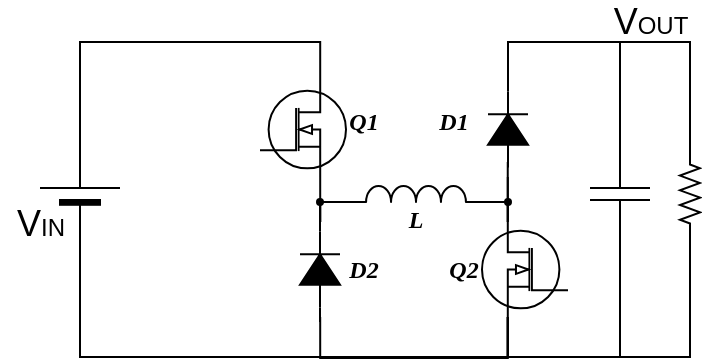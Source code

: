 <mxfile version="14.4.9" type="github">
  <diagram name="Page-1" id="7e0a89b8-554c-2b80-1dc8-d5c74ca68de4">
    <mxGraphModel dx="257" dy="278" grid="1" gridSize="10" guides="1" tooltips="1" connect="1" arrows="1" fold="1" page="1" pageScale="1" pageWidth="1100" pageHeight="850" background="#ffffff" math="0" shadow="0">
      <root>
        <mxCell id="0" />
        <mxCell id="1" parent="0" />
        <mxCell id="vQyk7njVp_EDFB5Mr1hZ-22" style="edgeStyle=orthogonalEdgeStyle;rounded=0;orthogonalLoop=1;jettySize=auto;html=1;exitX=0.7;exitY=0;exitDx=0;exitDy=0;exitPerimeter=0;entryX=1;entryY=0.5;entryDx=0;entryDy=0;entryPerimeter=0;endArrow=none;endFill=0;endSize=5;strokeColor=#000000;strokeWidth=1;" edge="1" parent="1" source="vQyk7njVp_EDFB5Mr1hZ-1" target="vQyk7njVp_EDFB5Mr1hZ-21">
          <mxGeometry relative="1" as="geometry" />
        </mxCell>
        <mxCell id="vQyk7njVp_EDFB5Mr1hZ-1" value="" style="verticalLabelPosition=bottom;shadow=0;dashed=0;align=center;html=1;verticalAlign=top;shape=mxgraph.electrical.mosfets1.n-channel_mosfet_1;strokeWidth=1;direction=west;flipH=1;flipV=1;" vertex="1" parent="1">
          <mxGeometry x="370" y="560" width="43" height="47.5" as="geometry" />
        </mxCell>
        <mxCell id="vQyk7njVp_EDFB5Mr1hZ-7" style="edgeStyle=orthogonalEdgeStyle;rounded=0;orthogonalLoop=1;jettySize=auto;html=1;exitX=0.7;exitY=0;exitDx=0;exitDy=0;exitPerimeter=0;entryX=0.7;entryY=1;entryDx=0;entryDy=0;entryPerimeter=0;endArrow=none;endFill=0;endSize=5;strokeColor=#000000;strokeWidth=1;" edge="1" parent="1" target="vQyk7njVp_EDFB5Mr1hZ-1">
          <mxGeometry relative="1" as="geometry">
            <mxPoint x="400.1" y="630" as="sourcePoint" />
          </mxGeometry>
        </mxCell>
        <mxCell id="vQyk7njVp_EDFB5Mr1hZ-20" style="edgeStyle=orthogonalEdgeStyle;rounded=0;orthogonalLoop=1;jettySize=auto;html=1;exitX=0.7;exitY=1;exitDx=0;exitDy=0;exitPerimeter=0;entryX=0.7;entryY=1;entryDx=0;entryDy=0;entryPerimeter=0;endArrow=none;endFill=0;endSize=5;strokeColor=#000000;strokeWidth=1;" edge="1" parent="1" target="vQyk7njVp_EDFB5Mr1hZ-4">
          <mxGeometry relative="1" as="geometry">
            <mxPoint x="400.1" y="677.5" as="sourcePoint" />
            <Array as="points">
              <mxPoint x="400" y="698" />
              <mxPoint x="494" y="698" />
            </Array>
          </mxGeometry>
        </mxCell>
        <mxCell id="vQyk7njVp_EDFB5Mr1hZ-9" style="edgeStyle=orthogonalEdgeStyle;rounded=0;orthogonalLoop=1;jettySize=auto;html=1;exitX=0.7;exitY=0;exitDx=0;exitDy=0;exitPerimeter=0;entryX=0.7;entryY=1;entryDx=0;entryDy=0;entryPerimeter=0;endArrow=none;endFill=0;endSize=5;strokeColor=#000000;strokeWidth=1;" edge="1" parent="1" source="vQyk7njVp_EDFB5Mr1hZ-4">
          <mxGeometry relative="1" as="geometry">
            <mxPoint x="493.9" y="607.5" as="targetPoint" />
          </mxGeometry>
        </mxCell>
        <mxCell id="vQyk7njVp_EDFB5Mr1hZ-36" style="edgeStyle=orthogonalEdgeStyle;rounded=0;orthogonalLoop=1;jettySize=auto;html=1;exitX=0.7;exitY=1;exitDx=0;exitDy=0;exitPerimeter=0;entryX=1;entryY=0.5;entryDx=0;entryDy=0;entryPerimeter=0;endArrow=none;endFill=0;endSize=5;strokeColor=#000000;strokeWidth=1;" edge="1" parent="1" source="vQyk7njVp_EDFB5Mr1hZ-4" target="vQyk7njVp_EDFB5Mr1hZ-33">
          <mxGeometry relative="1" as="geometry" />
        </mxCell>
        <mxCell id="vQyk7njVp_EDFB5Mr1hZ-41" style="edgeStyle=orthogonalEdgeStyle;rounded=0;orthogonalLoop=1;jettySize=auto;html=1;exitX=0.7;exitY=0;exitDx=0;exitDy=0;exitPerimeter=0;entryX=0.072;entryY=0.494;entryDx=0;entryDy=0;entryPerimeter=0;endArrow=none;endFill=0;endSize=5;strokeColor=#000000;strokeWidth=1;" edge="1" parent="1" source="vQyk7njVp_EDFB5Mr1hZ-4" target="vQyk7njVp_EDFB5Mr1hZ-40">
          <mxGeometry relative="1" as="geometry" />
        </mxCell>
        <mxCell id="vQyk7njVp_EDFB5Mr1hZ-4" value="" style="verticalLabelPosition=bottom;shadow=0;dashed=0;align=center;html=1;verticalAlign=top;shape=mxgraph.electrical.mosfets1.n-channel_mosfet_1;strokeWidth=1;direction=west;flipH=0;flipV=1;" vertex="1" parent="1">
          <mxGeometry x="481" y="630" width="43" height="47.5" as="geometry" />
        </mxCell>
        <mxCell id="vQyk7njVp_EDFB5Mr1hZ-18" style="edgeStyle=orthogonalEdgeStyle;rounded=0;orthogonalLoop=1;jettySize=auto;html=1;exitX=0;exitY=1;exitDx=0;exitDy=0;exitPerimeter=0;entryX=0.7;entryY=0;entryDx=0;entryDy=0;entryPerimeter=0;endArrow=none;endFill=0;endSize=5;strokeColor=#000000;strokeWidth=1;" edge="1" parent="1">
          <mxGeometry relative="1" as="geometry">
            <mxPoint x="421" y="620.0" as="sourcePoint" />
            <mxPoint x="400.1" y="630" as="targetPoint" />
          </mxGeometry>
        </mxCell>
        <mxCell id="vQyk7njVp_EDFB5Mr1hZ-19" style="edgeStyle=orthogonalEdgeStyle;rounded=0;orthogonalLoop=1;jettySize=auto;html=1;exitX=1;exitY=1;exitDx=0;exitDy=0;exitPerimeter=0;entryX=0.7;entryY=0;entryDx=0;entryDy=0;entryPerimeter=0;endArrow=none;endFill=0;endSize=5;strokeColor=#000000;strokeWidth=1;" edge="1" parent="1" target="vQyk7njVp_EDFB5Mr1hZ-4">
          <mxGeometry relative="1" as="geometry">
            <mxPoint x="476" y="620.0" as="sourcePoint" />
          </mxGeometry>
        </mxCell>
        <mxCell id="vQyk7njVp_EDFB5Mr1hZ-6" value="" style="pointerEvents=1;verticalLabelPosition=bottom;shadow=0;dashed=0;align=center;html=1;verticalAlign=top;shape=mxgraph.electrical.inductors.inductor_3;strokeWidth=1;direction=east;" vertex="1" parent="1">
          <mxGeometry x="409" y="612" width="78" height="8" as="geometry" />
        </mxCell>
        <mxCell id="vQyk7njVp_EDFB5Mr1hZ-14" value="" style="ellipse;whiteSpace=wrap;html=1;aspect=fixed;shadow=0;dashed=0;strokeWidth=2;" vertex="1" parent="1">
          <mxGeometry x="399" y="619" width="2" height="2" as="geometry" />
        </mxCell>
        <mxCell id="vQyk7njVp_EDFB5Mr1hZ-15" value="" style="ellipse;whiteSpace=wrap;html=1;aspect=fixed;shadow=0;dashed=0;strokeWidth=2;" vertex="1" parent="1">
          <mxGeometry x="493" y="619" width="2" height="2" as="geometry" />
        </mxCell>
        <mxCell id="vQyk7njVp_EDFB5Mr1hZ-48" style="edgeStyle=orthogonalEdgeStyle;rounded=0;orthogonalLoop=1;jettySize=auto;html=1;exitX=0;exitY=0.5;exitDx=0;exitDy=0;exitPerimeter=0;entryX=0.7;entryY=1;entryDx=0;entryDy=0;entryPerimeter=0;endArrow=none;endFill=0;endSize=5;strokeColor=#000000;strokeWidth=1;" edge="1" parent="1" source="vQyk7njVp_EDFB5Mr1hZ-21" target="vQyk7njVp_EDFB5Mr1hZ-4">
          <mxGeometry relative="1" as="geometry" />
        </mxCell>
        <mxCell id="vQyk7njVp_EDFB5Mr1hZ-21" value="" style="verticalLabelPosition=bottom;shadow=0;dashed=0;align=center;fillColor=#000000;html=1;verticalAlign=top;strokeWidth=1;shape=mxgraph.electrical.miscellaneous.monocell_battery;rounded=1;comic=0;labelBackgroundColor=none;fontFamily=Verdana;fontSize=12;flipH=1;direction=north;" vertex="1" parent="1">
          <mxGeometry x="260" y="586" width="40" height="60" as="geometry" />
        </mxCell>
        <mxCell id="vQyk7njVp_EDFB5Mr1hZ-24" value="&lt;font style=&quot;font-size: 18px&quot;&gt;V&lt;/font&gt;&lt;font style=&quot;font-size: 12px&quot;&gt;IN&lt;/font&gt;" style="text;html=1;align=center;verticalAlign=middle;resizable=0;points=[];autosize=1;" vertex="1" parent="1">
          <mxGeometry x="240" y="621" width="40" height="20" as="geometry" />
        </mxCell>
        <mxCell id="vQyk7njVp_EDFB5Mr1hZ-25" value="&lt;font face=&quot;Times New Roman&quot;&gt;&lt;i&gt;&lt;b&gt;Q1&lt;/b&gt;&lt;/i&gt;&lt;/font&gt;" style="text;html=1;strokeColor=none;fillColor=none;align=center;verticalAlign=middle;whiteSpace=wrap;rounded=0;" vertex="1" parent="1">
          <mxGeometry x="402" y="570" width="40" height="20" as="geometry" />
        </mxCell>
        <mxCell id="vQyk7njVp_EDFB5Mr1hZ-28" value="&lt;font face=&quot;Times New Roman&quot;&gt;&lt;i&gt;&lt;b&gt;Q2&lt;/b&gt;&lt;/i&gt;&lt;/font&gt;" style="text;html=1;strokeColor=none;fillColor=none;align=center;verticalAlign=middle;whiteSpace=wrap;rounded=0;" vertex="1" parent="1">
          <mxGeometry x="452" y="643.75" width="40" height="20" as="geometry" />
        </mxCell>
        <mxCell id="vQyk7njVp_EDFB5Mr1hZ-31" style="edgeStyle=orthogonalEdgeStyle;rounded=0;orthogonalLoop=1;jettySize=auto;html=1;exitX=1;exitY=0.5;exitDx=0;exitDy=0;exitPerimeter=0;endArrow=none;endFill=0;endSize=5;strokeColor=#000000;strokeWidth=1;entryX=0.7;entryY=1;entryDx=0;entryDy=0;entryPerimeter=0;" edge="1" parent="1" source="vQyk7njVp_EDFB5Mr1hZ-29" target="vQyk7njVp_EDFB5Mr1hZ-4">
          <mxGeometry relative="1" as="geometry">
            <mxPoint x="520" y="700" as="targetPoint" />
          </mxGeometry>
        </mxCell>
        <mxCell id="vQyk7njVp_EDFB5Mr1hZ-29" value="" style="pointerEvents=1;verticalLabelPosition=bottom;shadow=0;dashed=0;align=center;html=1;verticalAlign=top;shape=mxgraph.electrical.capacitors.capacitor_1;direction=south;" vertex="1" parent="1">
          <mxGeometry x="535" y="586" width="30" height="60" as="geometry" />
        </mxCell>
        <mxCell id="vQyk7njVp_EDFB5Mr1hZ-34" style="edgeStyle=orthogonalEdgeStyle;rounded=0;orthogonalLoop=1;jettySize=auto;html=1;exitX=0;exitY=0.5;exitDx=0;exitDy=0;exitPerimeter=0;entryX=0;entryY=0.5;entryDx=0;entryDy=0;entryPerimeter=0;endArrow=none;endFill=0;endSize=5;strokeColor=#000000;strokeWidth=1;" edge="1" parent="1" source="vQyk7njVp_EDFB5Mr1hZ-33" target="vQyk7njVp_EDFB5Mr1hZ-29">
          <mxGeometry relative="1" as="geometry">
            <Array as="points">
              <mxPoint x="585" y="540" />
              <mxPoint x="550" y="540" />
            </Array>
          </mxGeometry>
        </mxCell>
        <mxCell id="vQyk7njVp_EDFB5Mr1hZ-33" value="" style="pointerEvents=1;verticalLabelPosition=bottom;shadow=0;dashed=0;align=center;html=1;verticalAlign=top;shape=mxgraph.electrical.resistors.resistor_2;strokeWidth=1;direction=south;" vertex="1" parent="1">
          <mxGeometry x="580" y="593" width="10" height="46" as="geometry" />
        </mxCell>
        <mxCell id="vQyk7njVp_EDFB5Mr1hZ-37" value="&lt;font style=&quot;font-size: 18px&quot;&gt;V&lt;/font&gt;&lt;font style=&quot;font-size: 12px&quot;&gt;OUT&lt;/font&gt;" style="text;html=1;align=center;verticalAlign=middle;resizable=0;points=[];autosize=1;" vertex="1" parent="1">
          <mxGeometry x="540" y="520" width="50" height="20" as="geometry" />
        </mxCell>
        <mxCell id="vQyk7njVp_EDFB5Mr1hZ-44" style="edgeStyle=orthogonalEdgeStyle;rounded=0;orthogonalLoop=1;jettySize=auto;html=1;exitX=0;exitY=0.5;exitDx=0;exitDy=0;exitPerimeter=0;endArrow=none;endFill=0;endSize=5;strokeColor=#000000;strokeWidth=1;" edge="1" parent="1" source="vQyk7njVp_EDFB5Mr1hZ-38">
          <mxGeometry relative="1" as="geometry">
            <mxPoint x="400" y="680" as="targetPoint" />
          </mxGeometry>
        </mxCell>
        <mxCell id="vQyk7njVp_EDFB5Mr1hZ-45" style="edgeStyle=orthogonalEdgeStyle;rounded=0;orthogonalLoop=1;jettySize=auto;html=1;exitX=1;exitY=0.5;exitDx=0;exitDy=0;exitPerimeter=0;entryX=0.5;entryY=1;entryDx=0;entryDy=0;endArrow=none;endFill=0;endSize=5;strokeColor=#000000;strokeWidth=1;" edge="1" parent="1" source="vQyk7njVp_EDFB5Mr1hZ-38" target="vQyk7njVp_EDFB5Mr1hZ-14">
          <mxGeometry relative="1" as="geometry" />
        </mxCell>
        <mxCell id="vQyk7njVp_EDFB5Mr1hZ-38" value="" style="pointerEvents=1;fillColor=strokeColor;verticalLabelPosition=bottom;shadow=0;dashed=0;align=center;html=1;verticalAlign=top;shape=mxgraph.electrical.diodes.diode;direction=north;" vertex="1" parent="1">
          <mxGeometry x="390" y="634.75" width="20" height="38" as="geometry" />
        </mxCell>
        <mxCell id="vQyk7njVp_EDFB5Mr1hZ-42" style="edgeStyle=orthogonalEdgeStyle;rounded=0;orthogonalLoop=1;jettySize=auto;html=1;exitX=1;exitY=0.5;exitDx=0;exitDy=0;exitPerimeter=0;entryX=0;entryY=0.5;entryDx=0;entryDy=0;entryPerimeter=0;endArrow=none;endFill=0;endSize=5;strokeColor=#000000;strokeWidth=1;" edge="1" parent="1" source="vQyk7njVp_EDFB5Mr1hZ-40" target="vQyk7njVp_EDFB5Mr1hZ-29">
          <mxGeometry relative="1" as="geometry">
            <Array as="points">
              <mxPoint x="494" y="540" />
              <mxPoint x="550" y="540" />
            </Array>
          </mxGeometry>
        </mxCell>
        <mxCell id="vQyk7njVp_EDFB5Mr1hZ-40" value="" style="pointerEvents=1;fillColor=strokeColor;verticalLabelPosition=bottom;shadow=0;dashed=0;align=center;html=1;verticalAlign=top;shape=mxgraph.electrical.diodes.diode;direction=north;" vertex="1" parent="1">
          <mxGeometry x="484" y="564.75" width="20" height="38" as="geometry" />
        </mxCell>
        <mxCell id="vQyk7njVp_EDFB5Mr1hZ-49" value="&lt;font face=&quot;Times New Roman&quot;&gt;&lt;i&gt;&lt;b&gt;D1&lt;/b&gt;&lt;/i&gt;&lt;/font&gt;" style="text;html=1;strokeColor=none;fillColor=none;align=center;verticalAlign=middle;whiteSpace=wrap;rounded=0;" vertex="1" parent="1">
          <mxGeometry x="447" y="570" width="40" height="20" as="geometry" />
        </mxCell>
        <mxCell id="vQyk7njVp_EDFB5Mr1hZ-50" value="&lt;font face=&quot;Times New Roman&quot;&gt;&lt;i&gt;&lt;b&gt;D2&lt;/b&gt;&lt;/i&gt;&lt;/font&gt;" style="text;html=1;strokeColor=none;fillColor=none;align=center;verticalAlign=middle;whiteSpace=wrap;rounded=0;" vertex="1" parent="1">
          <mxGeometry x="402" y="643.75" width="40" height="20" as="geometry" />
        </mxCell>
        <mxCell id="vQyk7njVp_EDFB5Mr1hZ-51" value="&lt;font face=&quot;Times New Roman&quot;&gt;&lt;i&gt;&lt;b&gt;L&lt;/b&gt;&lt;/i&gt;&lt;/font&gt;" style="text;html=1;strokeColor=none;fillColor=none;align=center;verticalAlign=middle;whiteSpace=wrap;rounded=0;" vertex="1" parent="1">
          <mxGeometry x="428" y="619" width="40" height="20" as="geometry" />
        </mxCell>
      </root>
    </mxGraphModel>
  </diagram>
</mxfile>
